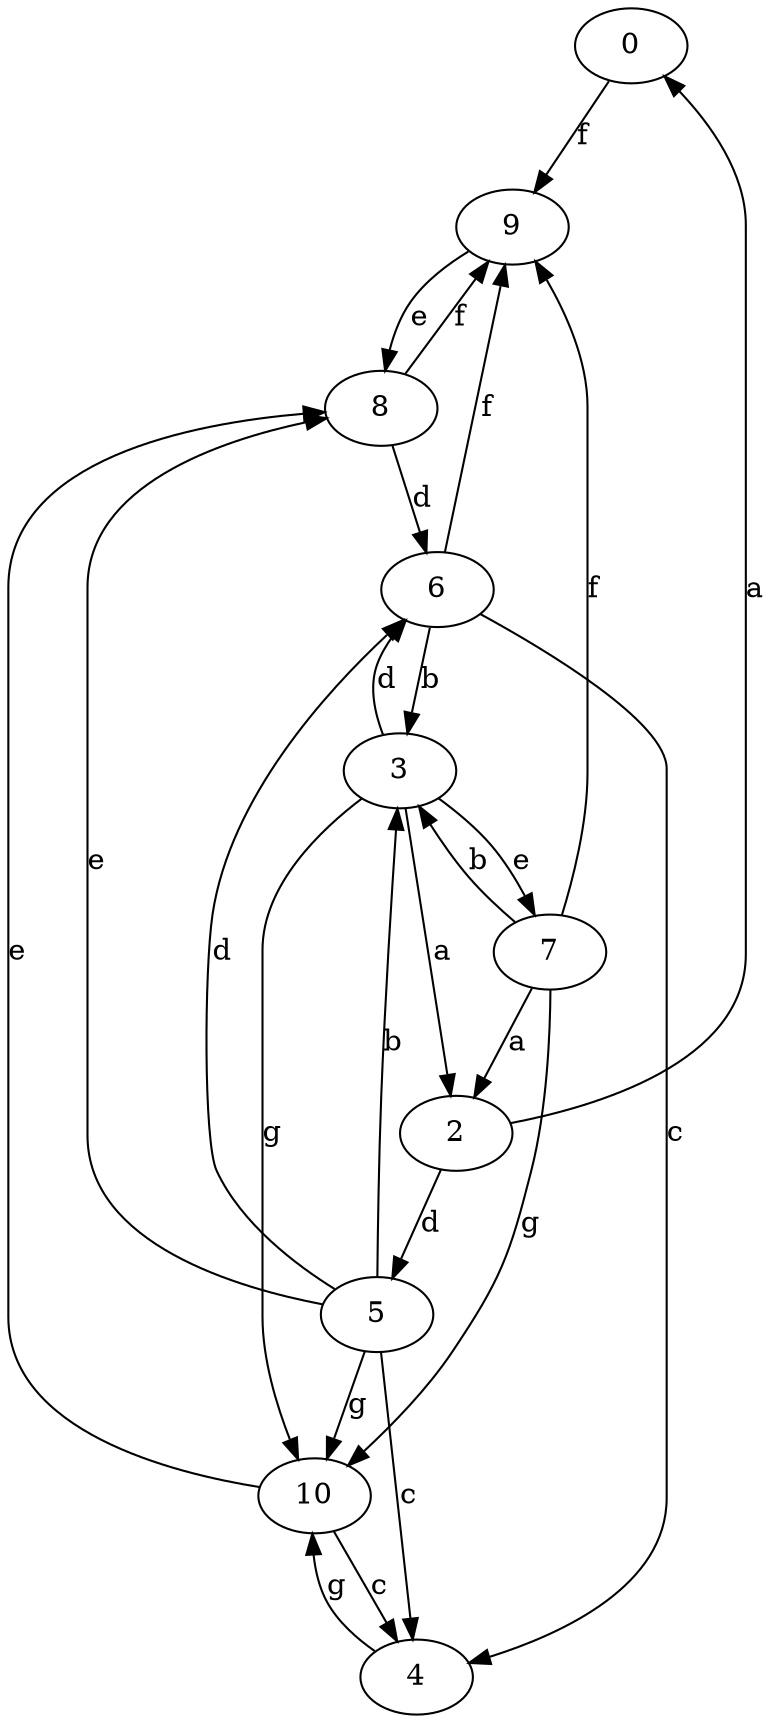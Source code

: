strict digraph  {
0;
2;
3;
4;
5;
6;
7;
8;
9;
10;
0 -> 9  [label=f];
2 -> 0  [label=a];
2 -> 5  [label=d];
3 -> 2  [label=a];
3 -> 6  [label=d];
3 -> 7  [label=e];
3 -> 10  [label=g];
4 -> 10  [label=g];
5 -> 3  [label=b];
5 -> 4  [label=c];
5 -> 6  [label=d];
5 -> 8  [label=e];
5 -> 10  [label=g];
6 -> 3  [label=b];
6 -> 4  [label=c];
6 -> 9  [label=f];
7 -> 2  [label=a];
7 -> 3  [label=b];
7 -> 9  [label=f];
7 -> 10  [label=g];
8 -> 6  [label=d];
8 -> 9  [label=f];
9 -> 8  [label=e];
10 -> 4  [label=c];
10 -> 8  [label=e];
}
